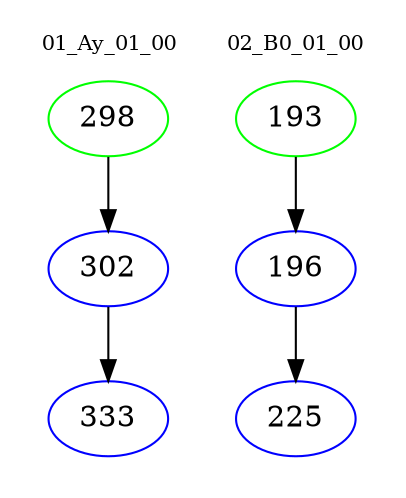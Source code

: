 digraph{
subgraph cluster_0 {
color = white
label = "01_Ay_01_00";
fontsize=10;
T0_298 [label="298", color="green"]
T0_298 -> T0_302 [color="black"]
T0_302 [label="302", color="blue"]
T0_302 -> T0_333 [color="black"]
T0_333 [label="333", color="blue"]
}
subgraph cluster_1 {
color = white
label = "02_B0_01_00";
fontsize=10;
T1_193 [label="193", color="green"]
T1_193 -> T1_196 [color="black"]
T1_196 [label="196", color="blue"]
T1_196 -> T1_225 [color="black"]
T1_225 [label="225", color="blue"]
}
}
